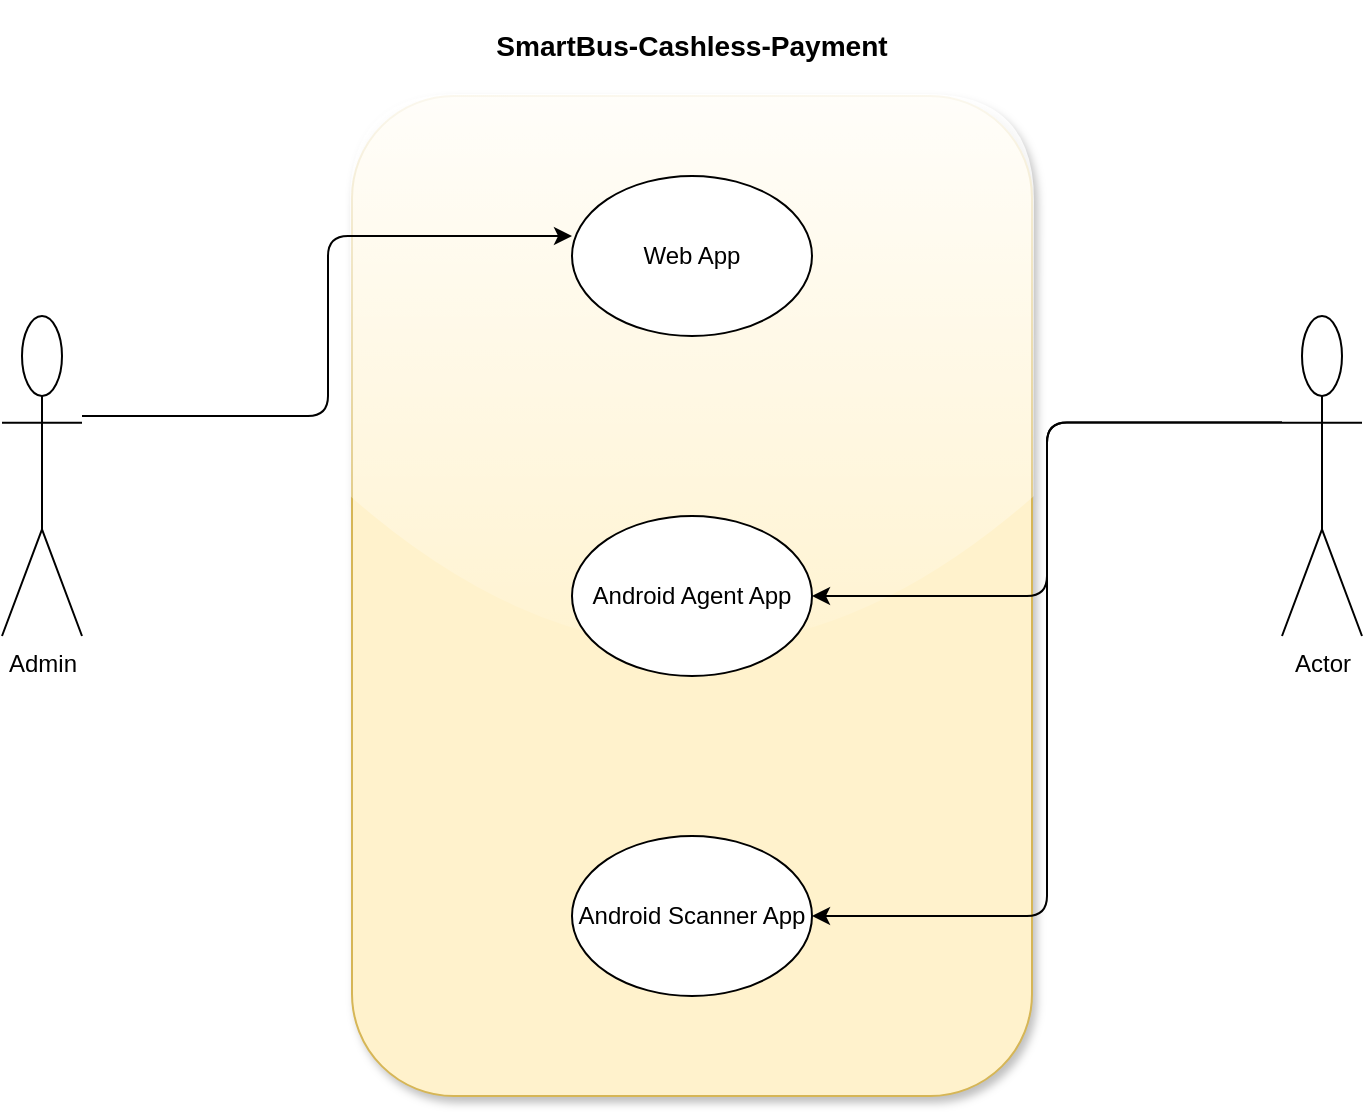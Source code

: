 <mxfile version="26.1.2">
  <diagram name="Page-1" id="HbrdC2oWqZAlC9oB9D4p">
    <mxGraphModel dx="997" dy="573" grid="1" gridSize="10" guides="1" tooltips="1" connect="1" arrows="1" fold="1" page="1" pageScale="1" pageWidth="850" pageHeight="1100" math="0" shadow="0">
      <root>
        <mxCell id="0" />
        <mxCell id="1" parent="0" />
        <mxCell id="SGaQqDNbS24yFxYnhTaT-1" value="&lt;h3 style=&quot;margin-top: 14.04px;&quot;&gt;SmartBus-Cashless-Payment&lt;/h3&gt;" style="rounded=1;whiteSpace=wrap;html=1;glass=1;shadow=1;labelPosition=center;verticalLabelPosition=top;align=center;verticalAlign=bottom;fillColor=#fff2cc;strokeColor=#d6b656;" vertex="1" parent="1">
          <mxGeometry x="255" y="50" width="340" height="500" as="geometry" />
        </mxCell>
        <mxCell id="SGaQqDNbS24yFxYnhTaT-9" style="edgeStyle=orthogonalEdgeStyle;rounded=1;orthogonalLoop=1;jettySize=auto;html=1;curved=0;" edge="1" parent="1">
          <mxGeometry relative="1" as="geometry">
            <mxPoint x="120" y="210" as="sourcePoint" />
            <mxPoint x="365" y="120" as="targetPoint" />
            <Array as="points">
              <mxPoint x="243" y="210" />
              <mxPoint x="243" y="120" />
            </Array>
          </mxGeometry>
        </mxCell>
        <mxCell id="SGaQqDNbS24yFxYnhTaT-2" value="Admin" style="shape=umlActor;verticalLabelPosition=bottom;verticalAlign=top;html=1;outlineConnect=0;" vertex="1" parent="1">
          <mxGeometry x="80" y="160" width="40" height="160" as="geometry" />
        </mxCell>
        <mxCell id="SGaQqDNbS24yFxYnhTaT-12" style="edgeStyle=orthogonalEdgeStyle;rounded=1;orthogonalLoop=1;jettySize=auto;html=1;exitX=0;exitY=0.333;exitDx=0;exitDy=0;exitPerimeter=0;entryX=1;entryY=0.5;entryDx=0;entryDy=0;curved=0;" edge="1" parent="1" source="SGaQqDNbS24yFxYnhTaT-3" target="SGaQqDNbS24yFxYnhTaT-7">
          <mxGeometry relative="1" as="geometry" />
        </mxCell>
        <mxCell id="SGaQqDNbS24yFxYnhTaT-13" style="edgeStyle=orthogonalEdgeStyle;rounded=1;orthogonalLoop=1;jettySize=auto;html=1;exitX=0;exitY=0.333;exitDx=0;exitDy=0;exitPerimeter=0;entryX=1;entryY=0.5;entryDx=0;entryDy=0;curved=0;" edge="1" parent="1" source="SGaQqDNbS24yFxYnhTaT-3" target="SGaQqDNbS24yFxYnhTaT-5">
          <mxGeometry relative="1" as="geometry" />
        </mxCell>
        <mxCell id="SGaQqDNbS24yFxYnhTaT-3" value="Actor" style="shape=umlActor;verticalLabelPosition=bottom;verticalAlign=top;html=1;outlineConnect=0;" vertex="1" parent="1">
          <mxGeometry x="720" y="160" width="40" height="160" as="geometry" />
        </mxCell>
        <mxCell id="SGaQqDNbS24yFxYnhTaT-4" value="Web App" style="ellipse;whiteSpace=wrap;html=1;" vertex="1" parent="1">
          <mxGeometry x="365" y="90" width="120" height="80" as="geometry" />
        </mxCell>
        <mxCell id="SGaQqDNbS24yFxYnhTaT-5" value="Android Scanner App" style="ellipse;whiteSpace=wrap;html=1;" vertex="1" parent="1">
          <mxGeometry x="365" y="420" width="120" height="80" as="geometry" />
        </mxCell>
        <mxCell id="SGaQqDNbS24yFxYnhTaT-7" value="Android Agent App" style="ellipse;whiteSpace=wrap;html=1;" vertex="1" parent="1">
          <mxGeometry x="365" y="260" width="120" height="80" as="geometry" />
        </mxCell>
      </root>
    </mxGraphModel>
  </diagram>
</mxfile>
